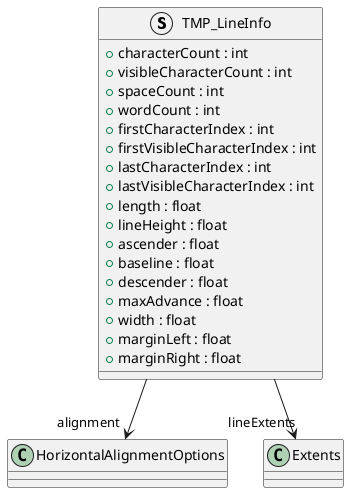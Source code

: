 @startuml
struct TMP_LineInfo {
    + characterCount : int
    + visibleCharacterCount : int
    + spaceCount : int
    + wordCount : int
    + firstCharacterIndex : int
    + firstVisibleCharacterIndex : int
    + lastCharacterIndex : int
    + lastVisibleCharacterIndex : int
    + length : float
    + lineHeight : float
    + ascender : float
    + baseline : float
    + descender : float
    + maxAdvance : float
    + width : float
    + marginLeft : float
    + marginRight : float
}
TMP_LineInfo --> "alignment" HorizontalAlignmentOptions
TMP_LineInfo --> "lineExtents" Extents
@enduml
